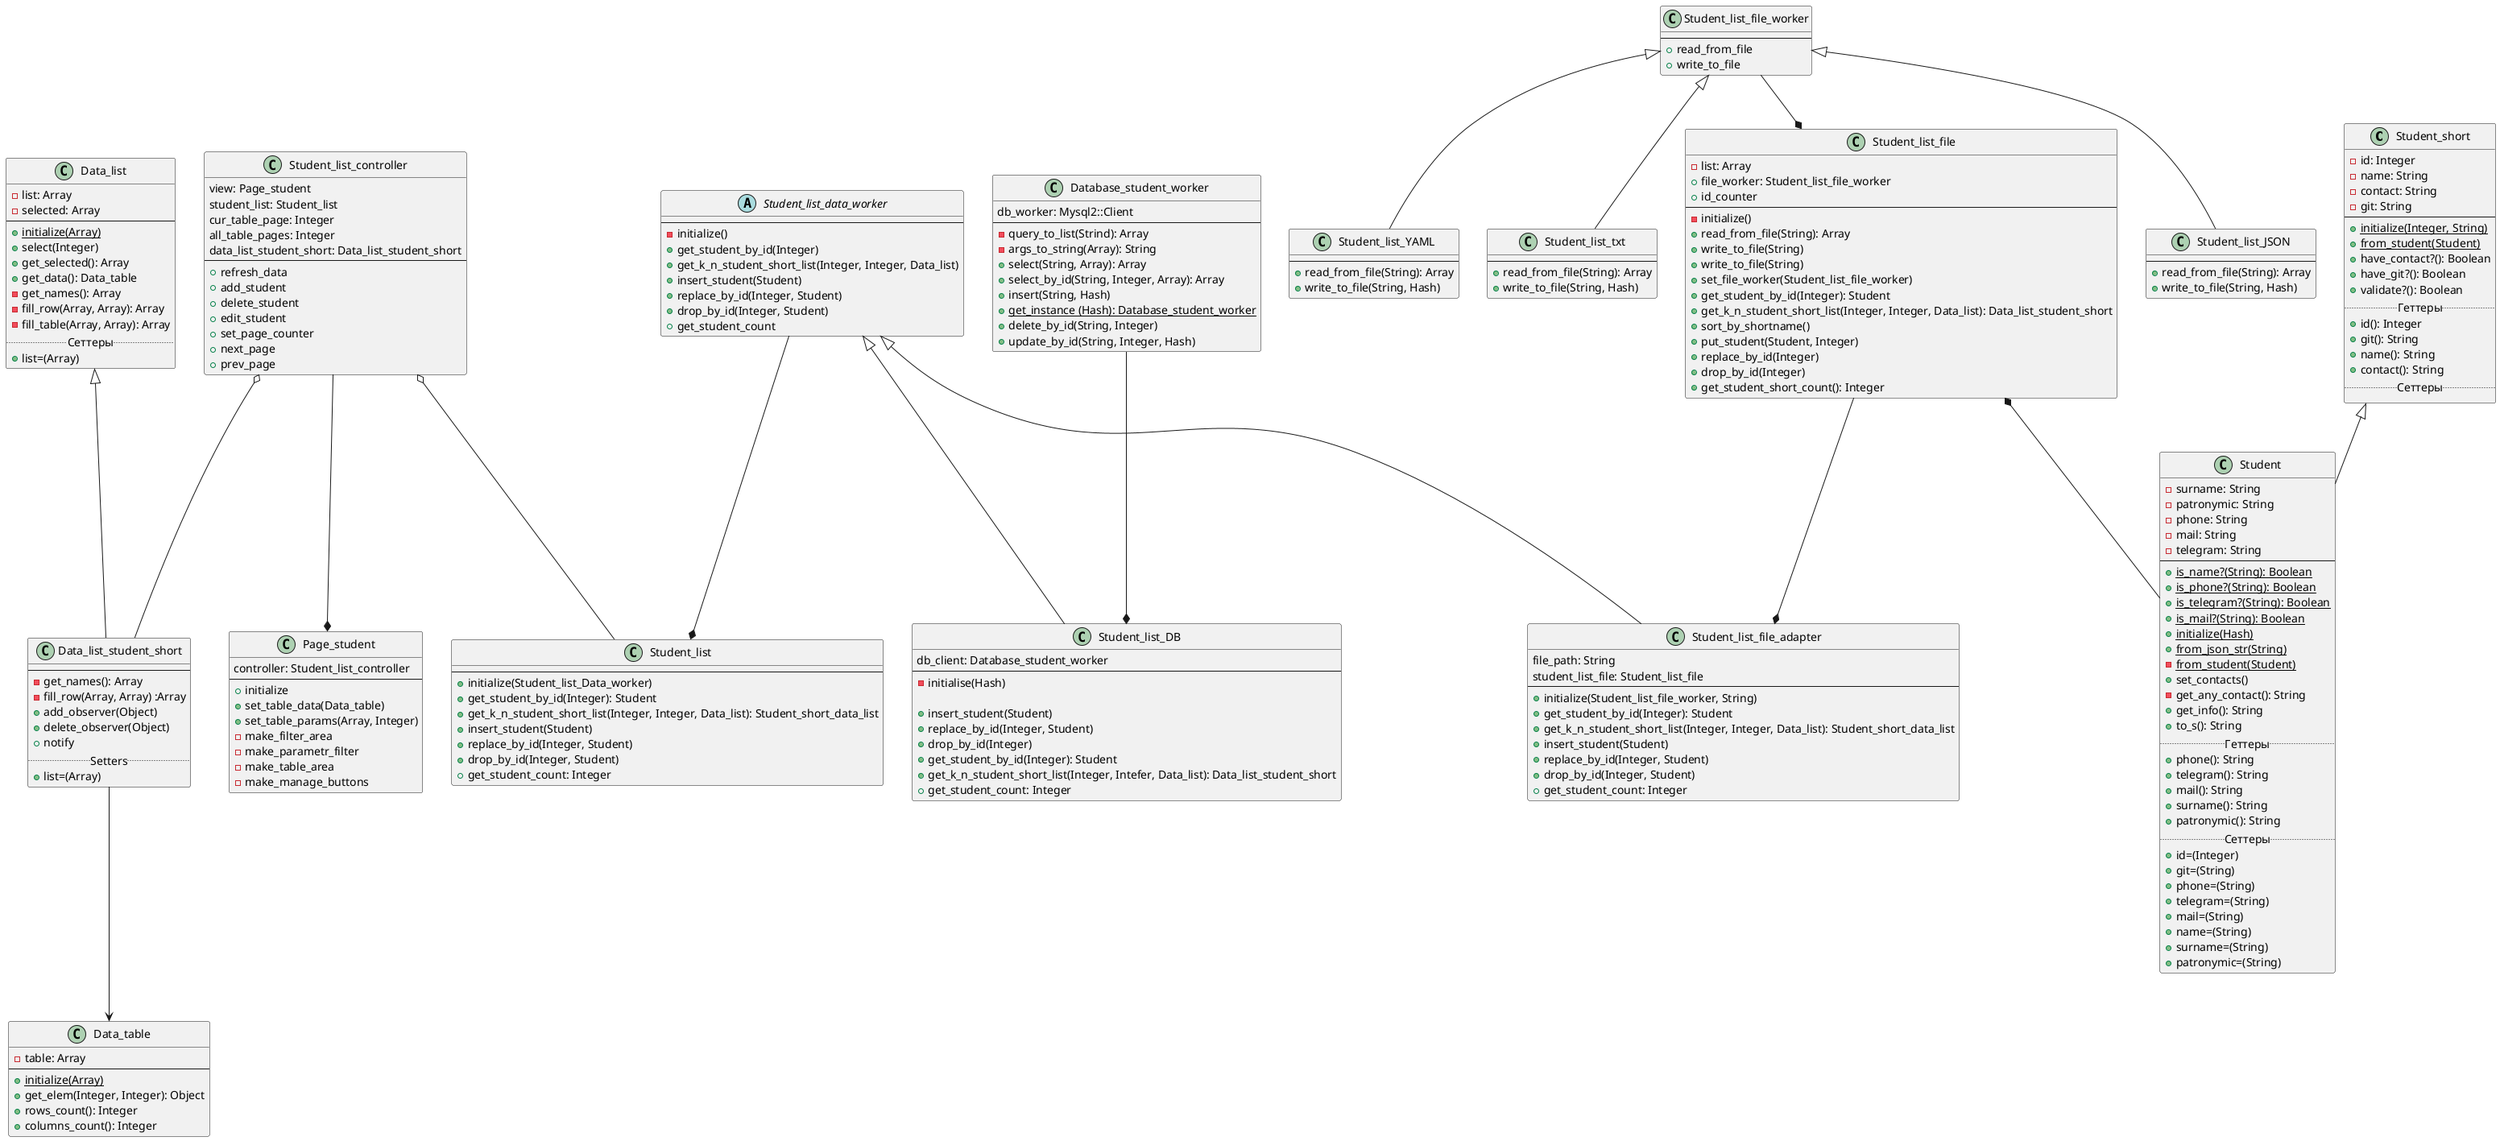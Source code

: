 @startuml
'https://plantuml.com/sequence-diagram
Class Student_short
 {
      -id: Integer
      -name: String
      -contact: String
      -git: String
 --
      +{static}initialize(Integer, String)
      +{static}from_student(Student)
      +have_contact?(): Boolean
      +have_git?(): Boolean
      +validate?(): Boolean
      .. Геттеры ..
      +id(): Integer
      +git(): String
      +name(): String
      +contact(): String
      .. Сеттеры ..
  }


Class Student extends Student_short{
     -surname: String
     -patronymic: String
     -phone: String
     -mail: String
     -telegram: String
--
     +{static}is_name?(String): Boolean
     +{static}is_phone?(String): Boolean
     +{static}is_telegram?(String): Boolean
     +{static}is_mail?(String): Boolean
     +{static}initialize(Hash)
     +{static}from_json_str(String)
     -{static}from_student(Student)
     +set_contacts()
     -get_any_contact(): String
     +get_info(): String
     +to_s(): String
     .. Геттеры ..
     +phone(): String
     +telegram(): String
     +mail(): String
     +surname(): String
     +patronymic(): String
     .. Сеттеры ..
     +id=(Integer)
     +git=(String)
     +phone=(String)
     +telegram=(String)
     +mail=(String)
     +name=(String)
     +surname=(String)
     +patronymic=(String)
 }

Class Data_list
 {
      -list: Array
      -selected: Array
 --
      +{static}initialize(Array)
      +select(Integer)
      +get_selected(): Array
      +get_data(): Data_table
      -get_names(): Array
      -fill_row(Array, Array): Array
      -fill_table(Array, Array): Array
..Сеттеры..
      +list=(Array)
  }

Class Data_list_student_short extends Data_list
 {
 --
      -get_names(): Array
      -fill_row(Array, Array) :Array
+add_observer(Object)
+delete_observer(Object)
+notify
..Setters..
+list=(Array)
  }

Class Data_table
 {
      -table: Array
 --
      +{static}initialize(Array)
      +get_elem(Integer, Integer): Object
      +rows_count(): Integer
      +columns_count(): Integer
  }
Class Student_list_file
{
-list: Array
+file_worker: Student_list_file_worker
+id_counter
--
      -initialize()
+read_from_file(String): Array
+write_to_file(String)
+write_to_file(String)
+set_file_worker(Student_list_file_worker)
      +get_student_by_id(Integer): Student
      +get_k_n_student_short_list(Integer, Integer, Data_list): Data_list_student_short
      +sort_by_shortname()
      +put_student(Student, Integer)
      +replace_by_id(Integer)
      +drop_by_id(Integer)
      +get_student_short_count(): Integer
}

Class Student_list_file_adapter extends Student_list_data_worker
{
file_path: String
student_list_file: Student_list_file
--
+initialize(Student_list_file_worker, String)
+get_student_by_id(Integer): Student
+get_k_n_student_short_list(Integer, Integer, Data_list): Student_short_data_list
+insert_student(Student)
+replace_by_id(Integer, Student)
+drop_by_id(Integer, Student)
+get_student_count: Integer
}

Class Student_list
{
--
+initialize(Student_list_Data_worker)
+get_student_by_id(Integer): Student
+get_k_n_student_short_list(Integer, Integer, Data_list): Student_short_data_list
+insert_student(Student)
+replace_by_id(Integer, Student)
+drop_by_id(Integer, Student)
+get_student_count: Integer
}
abstract class Student_list_data_worker
{
--
-initialize()
+get_student_by_id(Integer)
+get_k_n_student_short_list(Integer, Integer, Data_list)
+insert_student(Student)
+replace_by_id(Integer, Student)
+drop_by_id(Integer, Student)
+get_student_count
}

Class Student_list_file_worker
{
--
+read_from_file
+write_to_file
}

Class Student_list_txt extends Student_list_file_worker
{
--
+read_from_file(String): Array
+write_to_file(String, Hash)
}

Class Student_list_JSON extends Student_list_file_worker
{
--
+read_from_file(String): Array
+write_to_file(String, Hash)
}

Class Student_list_YAML extends Student_list_file_worker
{
--
+read_from_file(String): Array
+write_to_file(String, Hash)
}
Class Database_student_worker
{
db_worker: Mysql2::Client
--
-query_to_list(Strind): Array
-args_to_string(Array): String
+select(String, Array): Array
+select_by_id(String, Integer, Array): Array
+insert(String, Hash)
+{static} get_instance (Hash): Database_student_worker
+delete_by_id(String, Integer)
+update_by_id(String, Integer, Hash)
}
Class Student_list_DB extends Student_list_data_worker
{
db_client: Database_student_worker
--
-initialise(Hash)

+insert_student(Student)
+replace_by_id(Integer, Student)
+drop_by_id(Integer)
+get_student_by_id(Integer): Student
+get_k_n_student_short_list(Integer, Intefer, Data_list): Data_list_student_short
+get_student_count: Integer
}


class Student_list_controller
{
view: Page_student
student_list: Student_list
cur_table_page: Integer
all_table_pages: Integer
data_list_student_short: Data_list_student_short
--
+refresh_data
+add_student
+delete_student
+edit_student
+set_page_counter
+next_page
+prev_page
}

class Page_student
{
controller: Student_list_controller
--
+initialize
+set_table_data(Data_table)
+set_table_params(Array, Integer)
-make_filter_area
-make_parametr_filter
-make_table_area
-make_manage_buttons
}

Student_list_controller o-- Student_list
Student_list_controller --* Page_student
Student_list_controller o-- Data_list_student_short
Database_student_worker--*Student_list_DB
Student_list_data_worker --* Student_list
Student_list_file_worker --* Student_list_file
Student_list_file --* Student_list_file_adapter
Data_list_student_short --> Data_table
Student_list_file *-- Student
@enduml